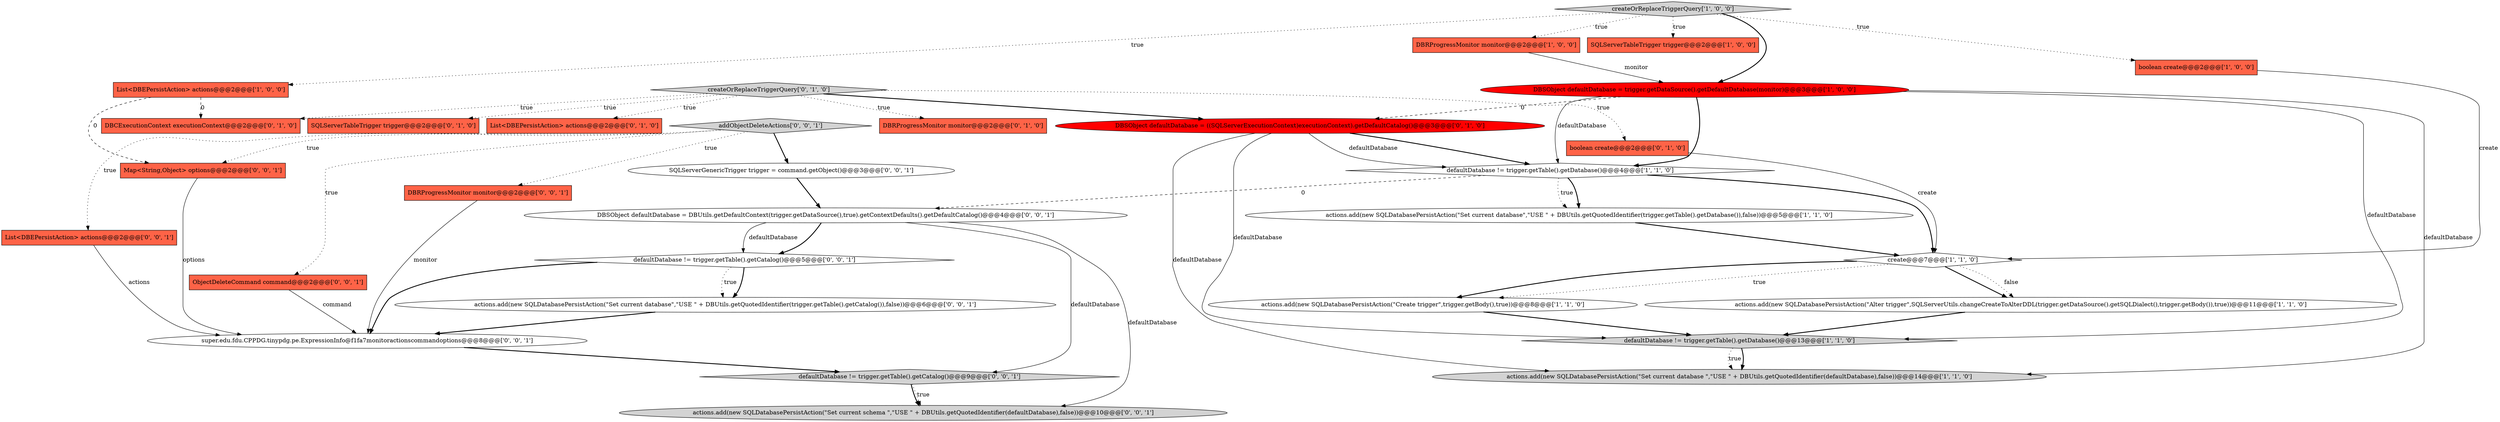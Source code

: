 digraph {
27 [style = filled, label = "SQLServerGenericTrigger trigger = command.getObject()@@@3@@@['0', '0', '1']", fillcolor = white, shape = ellipse image = "AAA0AAABBB3BBB"];
19 [style = filled, label = "DBCExecutionContext executionContext@@@2@@@['0', '1', '0']", fillcolor = tomato, shape = box image = "AAA1AAABBB2BBB"];
5 [style = filled, label = "defaultDatabase != trigger.getTable().getDatabase()@@@13@@@['1', '1', '0']", fillcolor = lightgray, shape = diamond image = "AAA0AAABBB1BBB"];
10 [style = filled, label = "actions.add(new SQLDatabasePersistAction(\"Set current database \",\"USE \" + DBUtils.getQuotedIdentifier(defaultDatabase),false))@@@14@@@['1', '1', '0']", fillcolor = lightgray, shape = ellipse image = "AAA0AAABBB1BBB"];
30 [style = filled, label = "actions.add(new SQLDatabasePersistAction(\"Set current schema \",\"USE \" + DBUtils.getQuotedIdentifier(defaultDatabase),false))@@@10@@@['0', '0', '1']", fillcolor = lightgray, shape = ellipse image = "AAA0AAABBB3BBB"];
20 [style = filled, label = "DBRProgressMonitor monitor@@@2@@@['0', '0', '1']", fillcolor = tomato, shape = box image = "AAA0AAABBB3BBB"];
28 [style = filled, label = "List<DBEPersistAction> actions@@@2@@@['0', '0', '1']", fillcolor = tomato, shape = box image = "AAA0AAABBB3BBB"];
0 [style = filled, label = "DBSObject defaultDatabase = trigger.getDataSource().getDefaultDatabase(monitor)@@@3@@@['1', '0', '0']", fillcolor = red, shape = ellipse image = "AAA1AAABBB1BBB"];
1 [style = filled, label = "DBRProgressMonitor monitor@@@2@@@['1', '0', '0']", fillcolor = tomato, shape = box image = "AAA0AAABBB1BBB"];
8 [style = filled, label = "actions.add(new SQLDatabasePersistAction(\"Create trigger\",trigger.getBody(),true))@@@8@@@['1', '1', '0']", fillcolor = white, shape = ellipse image = "AAA0AAABBB1BBB"];
2 [style = filled, label = "actions.add(new SQLDatabasePersistAction(\"Alter trigger\",SQLServerUtils.changeCreateToAlterDDL(trigger.getDataSource().getSQLDialect(),trigger.getBody()),true))@@@11@@@['1', '1', '0']", fillcolor = white, shape = ellipse image = "AAA0AAABBB1BBB"];
14 [style = filled, label = "createOrReplaceTriggerQuery['0', '1', '0']", fillcolor = lightgray, shape = diamond image = "AAA0AAABBB2BBB"];
6 [style = filled, label = "SQLServerTableTrigger trigger@@@2@@@['1', '0', '0']", fillcolor = tomato, shape = box image = "AAA0AAABBB1BBB"];
22 [style = filled, label = "ObjectDeleteCommand command@@@2@@@['0', '0', '1']", fillcolor = tomato, shape = box image = "AAA0AAABBB3BBB"];
9 [style = filled, label = "actions.add(new SQLDatabasePersistAction(\"Set current database\",\"USE \" + DBUtils.getQuotedIdentifier(trigger.getTable().getDatabase()),false))@@@5@@@['1', '1', '0']", fillcolor = white, shape = ellipse image = "AAA0AAABBB1BBB"];
17 [style = filled, label = "boolean create@@@2@@@['0', '1', '0']", fillcolor = tomato, shape = box image = "AAA0AAABBB2BBB"];
24 [style = filled, label = "addObjectDeleteActions['0', '0', '1']", fillcolor = lightgray, shape = diamond image = "AAA0AAABBB3BBB"];
12 [style = filled, label = "List<DBEPersistAction> actions@@@2@@@['1', '0', '0']", fillcolor = tomato, shape = box image = "AAA1AAABBB1BBB"];
3 [style = filled, label = "createOrReplaceTriggerQuery['1', '0', '0']", fillcolor = lightgray, shape = diamond image = "AAA0AAABBB1BBB"];
4 [style = filled, label = "create@@@7@@@['1', '1', '0']", fillcolor = white, shape = diamond image = "AAA0AAABBB1BBB"];
25 [style = filled, label = "DBSObject defaultDatabase = DBUtils.getDefaultContext(trigger.getDataSource(),true).getContextDefaults().getDefaultCatalog()@@@4@@@['0', '0', '1']", fillcolor = white, shape = ellipse image = "AAA0AAABBB3BBB"];
31 [style = filled, label = "defaultDatabase != trigger.getTable().getCatalog()@@@5@@@['0', '0', '1']", fillcolor = white, shape = diamond image = "AAA0AAABBB3BBB"];
16 [style = filled, label = "List<DBEPersistAction> actions@@@2@@@['0', '1', '0']", fillcolor = tomato, shape = box image = "AAA0AAABBB2BBB"];
7 [style = filled, label = "boolean create@@@2@@@['1', '0', '0']", fillcolor = tomato, shape = box image = "AAA0AAABBB1BBB"];
23 [style = filled, label = "super.edu.fdu.CPPDG.tinypdg.pe.ExpressionInfo@f1fa7monitoractionscommandoptions@@@8@@@['0', '0', '1']", fillcolor = white, shape = ellipse image = "AAA0AAABBB3BBB"];
21 [style = filled, label = "defaultDatabase != trigger.getTable().getCatalog()@@@9@@@['0', '0', '1']", fillcolor = lightgray, shape = diamond image = "AAA0AAABBB3BBB"];
26 [style = filled, label = "actions.add(new SQLDatabasePersistAction(\"Set current database\",\"USE \" + DBUtils.getQuotedIdentifier(trigger.getTable().getCatalog()),false))@@@6@@@['0', '0', '1']", fillcolor = white, shape = ellipse image = "AAA0AAABBB3BBB"];
18 [style = filled, label = "DBRProgressMonitor monitor@@@2@@@['0', '1', '0']", fillcolor = tomato, shape = box image = "AAA0AAABBB2BBB"];
15 [style = filled, label = "SQLServerTableTrigger trigger@@@2@@@['0', '1', '0']", fillcolor = tomato, shape = box image = "AAA0AAABBB2BBB"];
29 [style = filled, label = "Map<String,Object> options@@@2@@@['0', '0', '1']", fillcolor = tomato, shape = box image = "AAA0AAABBB3BBB"];
13 [style = filled, label = "DBSObject defaultDatabase = ((SQLServerExecutionContext)executionContext).getDefaultCatalog()@@@3@@@['0', '1', '0']", fillcolor = red, shape = ellipse image = "AAA1AAABBB2BBB"];
11 [style = filled, label = "defaultDatabase != trigger.getTable().getDatabase()@@@4@@@['1', '1', '0']", fillcolor = white, shape = diamond image = "AAA0AAABBB1BBB"];
25->21 [style = solid, label="defaultDatabase"];
5->10 [style = bold, label=""];
3->7 [style = dotted, label="true"];
2->5 [style = bold, label=""];
17->4 [style = solid, label="create"];
31->23 [style = bold, label=""];
14->19 [style = dotted, label="true"];
0->11 [style = solid, label="defaultDatabase"];
25->30 [style = solid, label="defaultDatabase"];
1->0 [style = solid, label="monitor"];
5->10 [style = dotted, label="true"];
24->29 [style = dotted, label="true"];
9->4 [style = bold, label=""];
11->4 [style = bold, label=""];
4->8 [style = dotted, label="true"];
0->11 [style = bold, label=""];
11->9 [style = dotted, label="true"];
0->10 [style = solid, label="defaultDatabase"];
4->2 [style = bold, label=""];
21->30 [style = bold, label=""];
3->6 [style = dotted, label="true"];
11->9 [style = bold, label=""];
24->28 [style = dotted, label="true"];
13->11 [style = bold, label=""];
3->0 [style = bold, label=""];
20->23 [style = solid, label="monitor"];
25->31 [style = bold, label=""];
14->16 [style = dotted, label="true"];
14->17 [style = dotted, label="true"];
31->26 [style = bold, label=""];
14->15 [style = dotted, label="true"];
4->2 [style = dotted, label="false"];
12->19 [style = dashed, label="0"];
8->5 [style = bold, label=""];
23->21 [style = bold, label=""];
31->26 [style = dotted, label="true"];
21->30 [style = dotted, label="true"];
3->12 [style = dotted, label="true"];
24->22 [style = dotted, label="true"];
26->23 [style = bold, label=""];
24->20 [style = dotted, label="true"];
0->13 [style = dashed, label="0"];
12->29 [style = dashed, label="0"];
11->25 [style = dashed, label="0"];
0->5 [style = solid, label="defaultDatabase"];
13->10 [style = solid, label="defaultDatabase"];
4->8 [style = bold, label=""];
14->13 [style = bold, label=""];
28->23 [style = solid, label="actions"];
13->11 [style = solid, label="defaultDatabase"];
3->1 [style = dotted, label="true"];
27->25 [style = bold, label=""];
7->4 [style = solid, label="create"];
24->27 [style = bold, label=""];
14->18 [style = dotted, label="true"];
25->31 [style = solid, label="defaultDatabase"];
29->23 [style = solid, label="options"];
13->5 [style = solid, label="defaultDatabase"];
22->23 [style = solid, label="command"];
}
